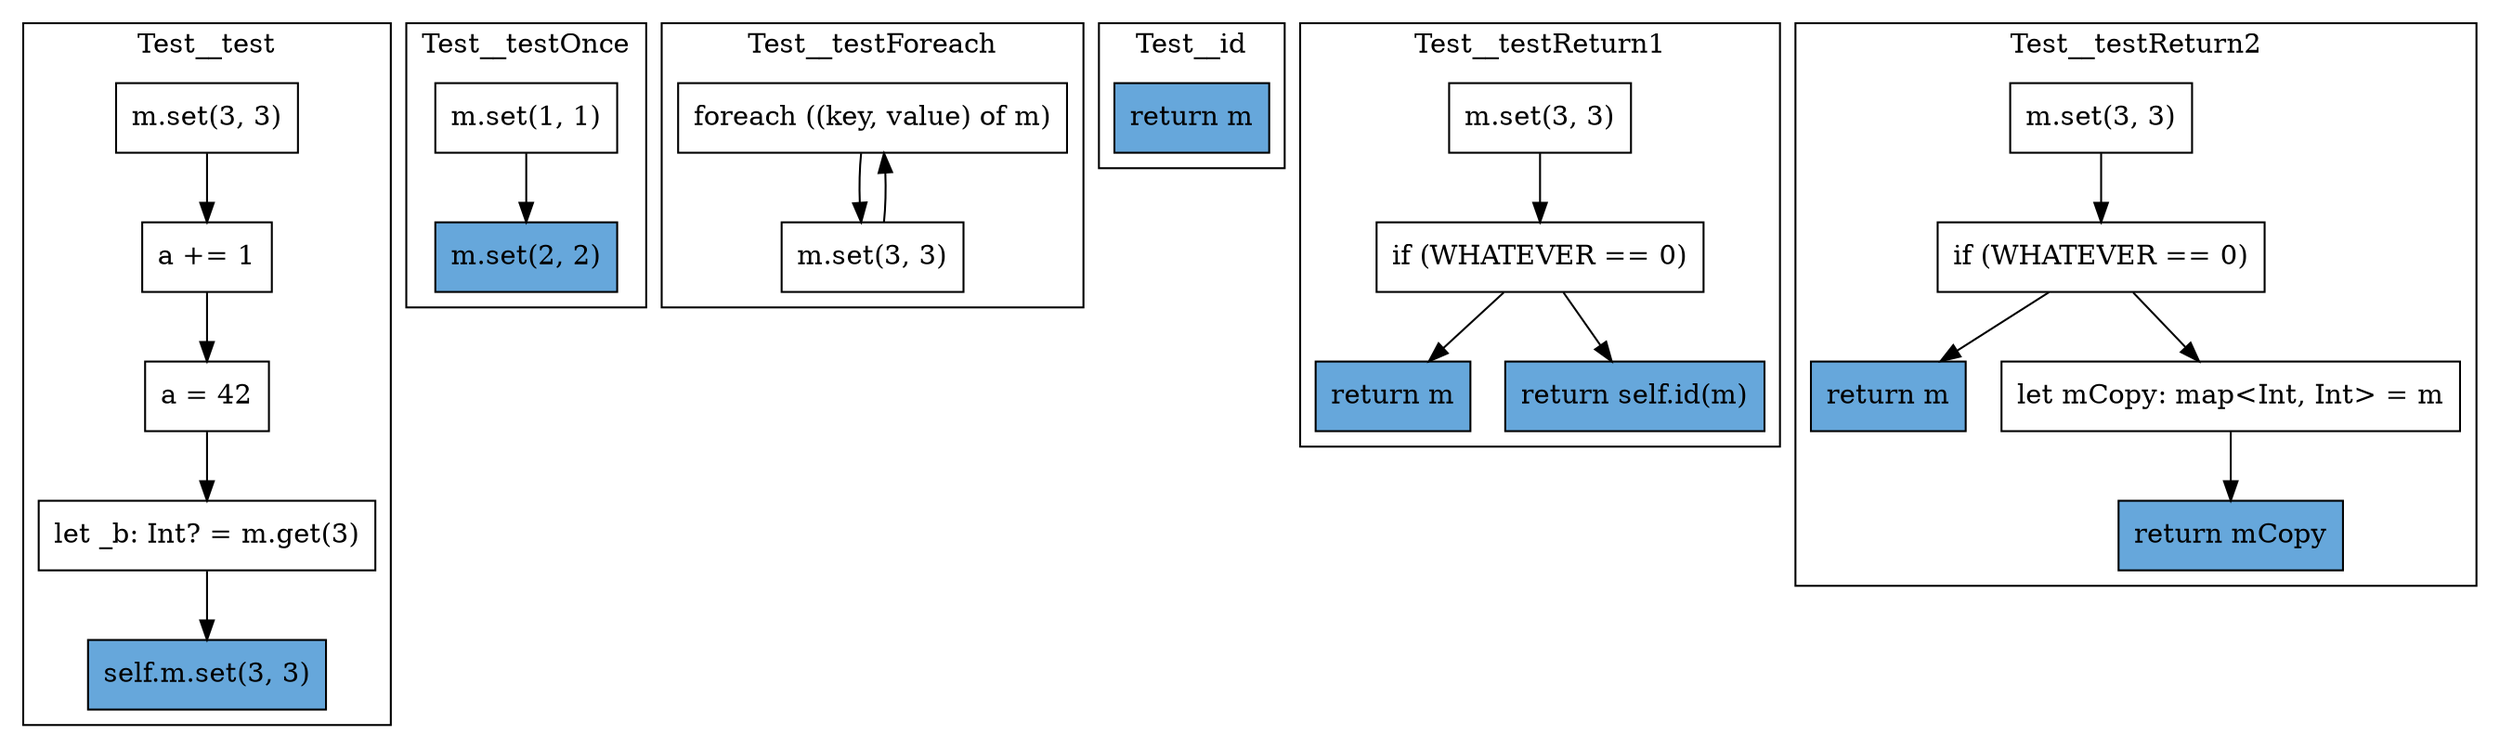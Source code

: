 digraph "arg-copy-mutation" {
    node [shape=box];
    subgraph "cluster_Test__test" {
        label="Test__test";
        "Test__test_68" [label="m.set(3, 3)"];
        "Test__test_69" [label="a += 1"];
        "Test__test_70" [label="a = 42"];
        "Test__test_71" [label="let _b: Int? = m.get(3)"];
        "Test__test_72" [label="self.m.set(3, 3)",style=filled,fillcolor="#66A7DB"];
        "Test__test_68" -> "Test__test_69";
        "Test__test_69" -> "Test__test_70";
        "Test__test_70" -> "Test__test_71";
        "Test__test_71" -> "Test__test_72";
    }
    subgraph "cluster_Test__testOnce" {
        label="Test__testOnce";
        "Test__testOnce_73" [label="m.set(1, 1)"];
        "Test__testOnce_74" [label="m.set(2, 2)",style=filled,fillcolor="#66A7DB"];
        "Test__testOnce_73" -> "Test__testOnce_74";
    }
    subgraph "cluster_Test__testForeach" {
        label="Test__testForeach";
        "Test__testForeach_75" [label="foreach ((key, value) of m)"];
        "Test__testForeach_76" [label="m.set(3, 3)"];
        "Test__testForeach_75" -> "Test__testForeach_76";
        "Test__testForeach_76" -> "Test__testForeach_75";
    }
    subgraph "cluster_Test__id" {
        label="Test__id";
        "Test__id_77" [label="return m",style=filled,fillcolor="#66A7DB"];
    }
    subgraph "cluster_Test__testReturn1" {
        label="Test__testReturn1";
        "Test__testReturn1_78" [label="m.set(3, 3)"];
        "Test__testReturn1_79" [label="if (WHATEVER == 0)"];
        "Test__testReturn1_80" [label="return m",style=filled,fillcolor="#66A7DB"];
        "Test__testReturn1_81" [label="return self.id(m)",style=filled,fillcolor="#66A7DB"];
        "Test__testReturn1_78" -> "Test__testReturn1_79";
        "Test__testReturn1_79" -> "Test__testReturn1_80";
        "Test__testReturn1_79" -> "Test__testReturn1_81";
    }
    subgraph "cluster_Test__testReturn2" {
        label="Test__testReturn2";
        "Test__testReturn2_82" [label="m.set(3, 3)"];
        "Test__testReturn2_83" [label="if (WHATEVER == 0)"];
        "Test__testReturn2_84" [label="return m",style=filled,fillcolor="#66A7DB"];
        "Test__testReturn2_85" [label="let mCopy: map<Int, Int> = m"];
        "Test__testReturn2_86" [label="return mCopy",style=filled,fillcolor="#66A7DB"];
        "Test__testReturn2_82" -> "Test__testReturn2_83";
        "Test__testReturn2_83" -> "Test__testReturn2_84";
        "Test__testReturn2_83" -> "Test__testReturn2_85";
        "Test__testReturn2_85" -> "Test__testReturn2_86";
    }
}
